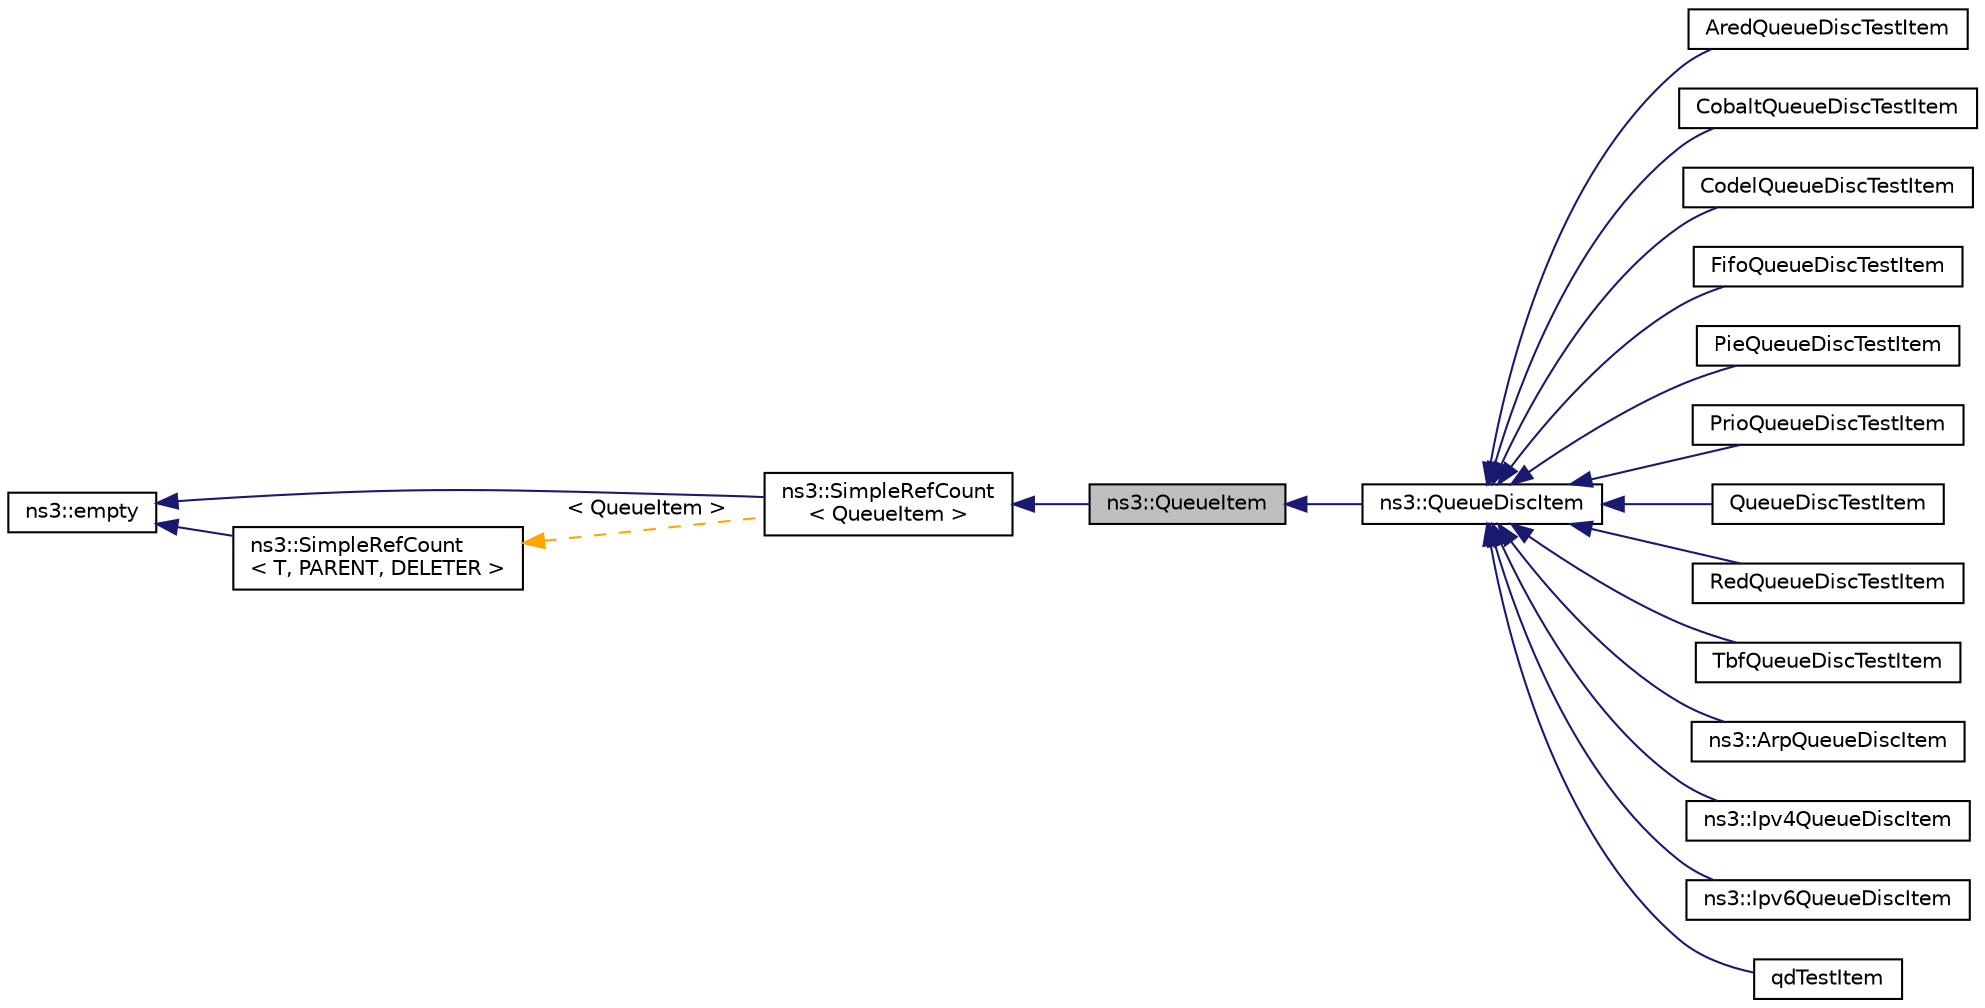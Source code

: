 digraph "ns3::QueueItem"
{
 // LATEX_PDF_SIZE
  edge [fontname="Helvetica",fontsize="10",labelfontname="Helvetica",labelfontsize="10"];
  node [fontname="Helvetica",fontsize="10",shape=record];
  rankdir="LR";
  Node1 [label="ns3::QueueItem",height=0.2,width=0.4,color="black", fillcolor="grey75", style="filled", fontcolor="black",tooltip="Base class to represent items of packet Queues."];
  Node2 -> Node1 [dir="back",color="midnightblue",fontsize="10",style="solid",fontname="Helvetica"];
  Node2 [label="ns3::SimpleRefCount\l\< QueueItem \>",height=0.2,width=0.4,color="black", fillcolor="white", style="filled",URL="$classns3_1_1_simple_ref_count.html",tooltip=" "];
  Node3 -> Node2 [dir="back",color="midnightblue",fontsize="10",style="solid",fontname="Helvetica"];
  Node3 [label="ns3::empty",height=0.2,width=0.4,color="black", fillcolor="white", style="filled",URL="$classns3_1_1empty.html",tooltip="make Callback use a separate empty type"];
  Node4 -> Node2 [dir="back",color="orange",fontsize="10",style="dashed",label=" \< QueueItem \>" ,fontname="Helvetica"];
  Node4 [label="ns3::SimpleRefCount\l\< T, PARENT, DELETER \>",height=0.2,width=0.4,color="black", fillcolor="white", style="filled",URL="$classns3_1_1_simple_ref_count.html",tooltip="A template-based reference counting class."];
  Node3 -> Node4 [dir="back",color="midnightblue",fontsize="10",style="solid",fontname="Helvetica"];
  Node1 -> Node5 [dir="back",color="midnightblue",fontsize="10",style="solid",fontname="Helvetica"];
  Node5 [label="ns3::QueueDiscItem",height=0.2,width=0.4,color="black", fillcolor="white", style="filled",URL="$classns3_1_1_queue_disc_item.html",tooltip="QueueDiscItem is the abstract base class for items that are stored in a queue disc."];
  Node5 -> Node6 [dir="back",color="midnightblue",fontsize="10",style="solid",fontname="Helvetica"];
  Node6 [label="AredQueueDiscTestItem",height=0.2,width=0.4,color="black", fillcolor="white", style="filled",URL="$class_ared_queue_disc_test_item.html",tooltip="Ared Queue Disc Test Item."];
  Node5 -> Node7 [dir="back",color="midnightblue",fontsize="10",style="solid",fontname="Helvetica"];
  Node7 [label="CobaltQueueDiscTestItem",height=0.2,width=0.4,color="black", fillcolor="white", style="filled",URL="$class_cobalt_queue_disc_test_item.html",tooltip="Cobalt Queue Disc Test Item."];
  Node5 -> Node8 [dir="back",color="midnightblue",fontsize="10",style="solid",fontname="Helvetica"];
  Node8 [label="CodelQueueDiscTestItem",height=0.2,width=0.4,color="black", fillcolor="white", style="filled",URL="$class_codel_queue_disc_test_item.html",tooltip="Codel Queue Disc Test Item."];
  Node5 -> Node9 [dir="back",color="midnightblue",fontsize="10",style="solid",fontname="Helvetica"];
  Node9 [label="FifoQueueDiscTestItem",height=0.2,width=0.4,color="black", fillcolor="white", style="filled",URL="$class_fifo_queue_disc_test_item.html",tooltip="Fifo Queue Disc Test Item."];
  Node5 -> Node10 [dir="back",color="midnightblue",fontsize="10",style="solid",fontname="Helvetica"];
  Node10 [label="PieQueueDiscTestItem",height=0.2,width=0.4,color="black", fillcolor="white", style="filled",URL="$class_pie_queue_disc_test_item.html",tooltip="Pie Queue Disc Test Item."];
  Node5 -> Node11 [dir="back",color="midnightblue",fontsize="10",style="solid",fontname="Helvetica"];
  Node11 [label="PrioQueueDiscTestItem",height=0.2,width=0.4,color="black", fillcolor="white", style="filled",URL="$class_prio_queue_disc_test_item.html",tooltip="Prio Queue Disc Test Item."];
  Node5 -> Node12 [dir="back",color="midnightblue",fontsize="10",style="solid",fontname="Helvetica"];
  Node12 [label="QueueDiscTestItem",height=0.2,width=0.4,color="black", fillcolor="white", style="filled",URL="$class_queue_disc_test_item.html",tooltip="Queue Disc Test Item."];
  Node5 -> Node13 [dir="back",color="midnightblue",fontsize="10",style="solid",fontname="Helvetica"];
  Node13 [label="RedQueueDiscTestItem",height=0.2,width=0.4,color="black", fillcolor="white", style="filled",URL="$class_red_queue_disc_test_item.html",tooltip="Red Queue Disc Test Item."];
  Node5 -> Node14 [dir="back",color="midnightblue",fontsize="10",style="solid",fontname="Helvetica"];
  Node14 [label="TbfQueueDiscTestItem",height=0.2,width=0.4,color="black", fillcolor="white", style="filled",URL="$class_tbf_queue_disc_test_item.html",tooltip="Tbf Queue Disc Test Item."];
  Node5 -> Node15 [dir="back",color="midnightblue",fontsize="10",style="solid",fontname="Helvetica"];
  Node15 [label="ns3::ArpQueueDiscItem",height=0.2,width=0.4,color="black", fillcolor="white", style="filled",URL="$classns3_1_1_arp_queue_disc_item.html",tooltip="ArpQueueDiscItem is a subclass of QueueDiscItem which stores ARP packets."];
  Node5 -> Node16 [dir="back",color="midnightblue",fontsize="10",style="solid",fontname="Helvetica"];
  Node16 [label="ns3::Ipv4QueueDiscItem",height=0.2,width=0.4,color="black", fillcolor="white", style="filled",URL="$classns3_1_1_ipv4_queue_disc_item.html",tooltip="Ipv4QueueDiscItem is a subclass of QueueDiscItem which stores IPv4 packets."];
  Node5 -> Node17 [dir="back",color="midnightblue",fontsize="10",style="solid",fontname="Helvetica"];
  Node17 [label="ns3::Ipv6QueueDiscItem",height=0.2,width=0.4,color="black", fillcolor="white", style="filled",URL="$classns3_1_1_ipv6_queue_disc_item.html",tooltip="Ipv6QueueDiscItem is a subclass of QueueDiscItem which stores IPv6 packets."];
  Node5 -> Node18 [dir="back",color="midnightblue",fontsize="10",style="solid",fontname="Helvetica"];
  Node18 [label="qdTestItem",height=0.2,width=0.4,color="black", fillcolor="white", style="filled",URL="$classqd_test_item.html",tooltip="Queue Disc Test Item."];
}
